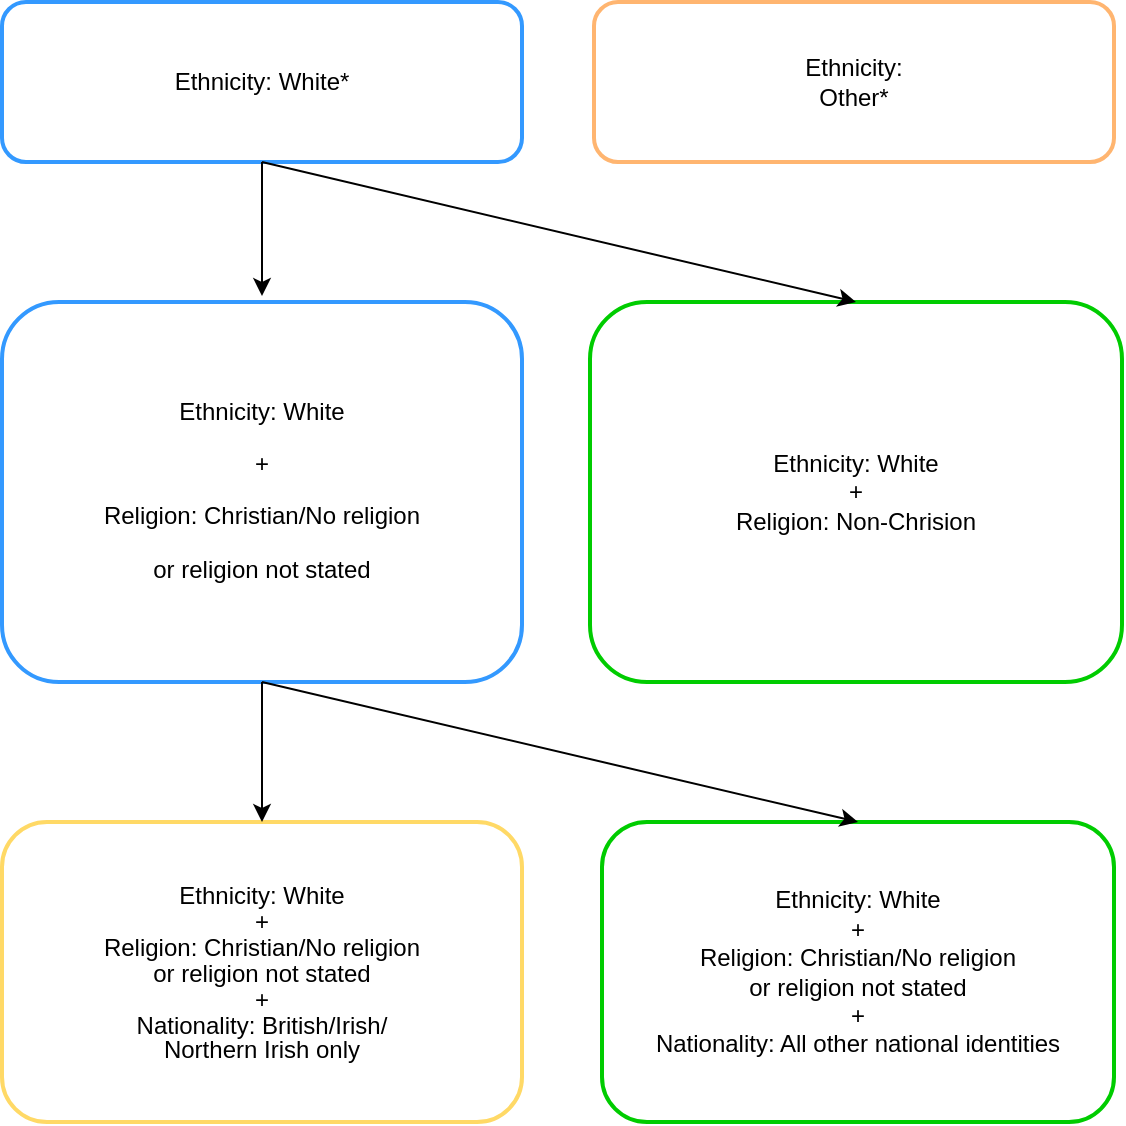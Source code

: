 <mxfile version="24.7.6">
  <diagram id="C5RBs43oDa-KdzZeNtuy" name="Page-1">
    <mxGraphModel dx="2852" dy="1502" grid="1" gridSize="10" guides="1" tooltips="1" connect="1" arrows="1" fold="1" page="1" pageScale="1" pageWidth="827" pageHeight="1169" math="0" shadow="0">
      <root>
        <mxCell id="WIyWlLk6GJQsqaUBKTNV-0" />
        <mxCell id="WIyWlLk6GJQsqaUBKTNV-1" parent="WIyWlLk6GJQsqaUBKTNV-0" />
        <mxCell id="sPinZLbwI8TbRBxIjGRS-0" value="Ethnicity: White*" style="rounded=1;whiteSpace=wrap;html=1;strokeColor=#3399FF;strokeWidth=2;" vertex="1" parent="WIyWlLk6GJQsqaUBKTNV-1">
          <mxGeometry x="134" y="340" width="260" height="80" as="geometry" />
        </mxCell>
        <mxCell id="sPinZLbwI8TbRBxIjGRS-1" value="Ethnicity: White&lt;div&gt;+&lt;/div&gt;&lt;div&gt;Religion: Christian/No religion&lt;/div&gt;&lt;div&gt;or religion not stated&lt;/div&gt;&lt;div&gt;+&lt;/div&gt;&lt;div&gt;Nationality: All other national identities&lt;br&gt;&lt;/div&gt;" style="rounded=1;whiteSpace=wrap;html=1;strokeColor=#00CC00;strokeWidth=2;" vertex="1" parent="WIyWlLk6GJQsqaUBKTNV-1">
          <mxGeometry x="434" y="750" width="256" height="150" as="geometry" />
        </mxCell>
        <mxCell id="sPinZLbwI8TbRBxIjGRS-2" value="&lt;div&gt;&lt;div&gt;&lt;span class=&quot;cf01&quot;&gt;&lt;span style=&quot;font-size:9.0pt;line-height:107%;mso-fareast-font-family:&lt;br/&gt;Calibri;mso-fareast-theme-font:minor-latin;mso-bidi-font-family:Calibri;&lt;br/&gt;mso-bidi-theme-font:minor-latin;mso-ansi-language:EN-GB;mso-fareast-language:&lt;br/&gt;EN-US;mso-bidi-language:AR-SA&quot;&gt;Ethnicity: White&lt;div&gt;+&lt;/div&gt;&lt;div&gt;Religion: Christian/No religion&lt;/div&gt;&lt;div&gt;or religion not stated&lt;/div&gt;&lt;div&gt;+&lt;/div&gt;&lt;div&gt;Nationality: British/Irish/&lt;/div&gt;&lt;div&gt;Northern Irish only&lt;/div&gt;&lt;/span&gt;&lt;/span&gt;&lt;/div&gt;&lt;/div&gt;" style="rounded=1;whiteSpace=wrap;html=1;strokeColor=#FFD966;strokeWidth=2;" vertex="1" parent="WIyWlLk6GJQsqaUBKTNV-1">
          <mxGeometry x="134" y="750" width="260" height="150" as="geometry" />
        </mxCell>
        <mxCell id="sPinZLbwI8TbRBxIjGRS-3" value="&lt;div&gt;&lt;br&gt;&lt;br&gt;&lt;table align=&quot;left&quot; cellpadding=&quot;0&quot; cellspacing=&quot;0&quot;&gt; &lt;tbody&gt;&lt;tr&gt;  &lt;td style=&quot;padding-top:0cm;padding-right:9.0pt;&lt;br/&gt;  padding-bottom:0cm;padding-left:9.0pt&quot; align=&quot;left&quot; valign=&quot;top&quot;&gt;&lt;p style=&quot;text-align:center;mso-element:frame;&lt;br/&gt;  mso-element-frame-hspace:9.0pt;mso-element-wrap:around;mso-element-anchor-vertical:&lt;br/&gt;  paragraph;mso-element-anchor-horizontal:page;mso-element-left:236.4pt;&lt;br/&gt;  mso-element-top:10.95pt;mso-height-rule:exactly&quot; align=&quot;center&quot; class=&quot;MsoNormal&quot;&gt;&lt;span style=&quot;font-size:9.0pt;line-height:107%;mso-ansi-language:EN-US&quot; lang=&quot;EN-US&quot;&gt;Ethnicity: White&lt;/span&gt;&lt;/p&gt;  &lt;p style=&quot;text-align:center;mso-element:frame;&lt;br/&gt;  mso-element-frame-hspace:9.0pt;mso-element-wrap:around;mso-element-anchor-vertical:&lt;br/&gt;  paragraph;mso-element-anchor-horizontal:page;mso-element-left:236.4pt;&lt;br/&gt;  mso-element-top:10.95pt;mso-height-rule:exactly&quot; align=&quot;center&quot; class=&quot;MsoNormal&quot;&gt;&lt;span style=&quot;font-size:9.0pt;line-height:107%;mso-ansi-language:EN-US&quot; lang=&quot;EN-US&quot;&gt;+&lt;/span&gt;&lt;/p&gt;  &lt;p style=&quot;text-align:center;mso-element:frame;&lt;br/&gt;  mso-element-frame-hspace:9.0pt;mso-element-wrap:around;mso-element-anchor-vertical:&lt;br/&gt;  paragraph;mso-element-anchor-horizontal:page;mso-element-left:236.4pt;&lt;br/&gt;  mso-element-top:10.95pt;mso-height-rule:exactly&quot; align=&quot;center&quot; class=&quot;MsoNormal&quot;&gt;&lt;span style=&quot;font-size:9.0pt;line-height:107%;mso-bidi-font-family:Calibri;&lt;br/&gt;  mso-bidi-theme-font:minor-latin;mso-ansi-language:EN-US&quot; lang=&quot;EN-US&quot;&gt;Religion: &lt;/span&gt;&lt;span class=&quot;cf01&quot;&gt;&lt;span style=&quot;font-size:9.0pt;line-height:107%;mso-bidi-font-family:&lt;br/&gt;  Calibri;mso-bidi-theme-font:minor-latin&quot;&gt;Christian/No religion&lt;/span&gt;&lt;/span&gt;&lt;/p&gt;  &lt;/td&gt; &lt;/tr&gt;&lt;/tbody&gt;&lt;/table&gt;&lt;br&gt;&lt;br&gt;&lt;/div&gt;&lt;br&gt;&lt;br&gt;&lt;span class=&quot;cf01&quot;&gt;&lt;span style=&quot;font-size:9.0pt;line-height:107%;mso-fareast-font-family:&lt;br/&gt;Calibri;mso-fareast-theme-font:minor-latin;mso-bidi-font-family:Calibri;&lt;br/&gt;mso-bidi-theme-font:minor-latin;mso-ansi-language:EN-GB;mso-fareast-language:&lt;br/&gt;EN-US;mso-bidi-language:AR-SA&quot;&gt;or religion not stated&lt;/span&gt;&lt;/span&gt;&lt;br&gt;&lt;table align=&quot;left&quot; cellpadding=&quot;0&quot; cellspacing=&quot;0&quot;&gt;&lt;tbody&gt;&lt;tr&gt;&lt;td style=&quot;padding-top:0cm;padding-right:9.0pt;&lt;br/&gt;  padding-bottom:0cm;padding-left:9.0pt&quot; align=&quot;left&quot; valign=&quot;top&quot;&gt;&lt;br&gt;&lt;br&gt;  &lt;/td&gt; &lt;/tr&gt;&lt;/tbody&gt;&lt;/table&gt;&lt;br&gt;&lt;br&gt;&lt;div&gt;&lt;br&gt;&lt;/div&gt;" style="rounded=1;whiteSpace=wrap;html=1;strokeColor=#3399FF;strokeWidth=2;" vertex="1" parent="WIyWlLk6GJQsqaUBKTNV-1">
          <mxGeometry x="134" y="490" width="260" height="190" as="geometry" />
        </mxCell>
        <mxCell id="sPinZLbwI8TbRBxIjGRS-4" value="Ethnicity: White&lt;div&gt;+&lt;/div&gt;&lt;div&gt;Religion: Non-Chrision&lt;/div&gt;" style="rounded=1;whiteSpace=wrap;html=1;strokeColor=#00CC00;strokeWidth=2;" vertex="1" parent="WIyWlLk6GJQsqaUBKTNV-1">
          <mxGeometry x="428" y="490" width="266" height="190" as="geometry" />
        </mxCell>
        <mxCell id="sPinZLbwI8TbRBxIjGRS-5" value="&lt;span style=&quot;font-size:9.0pt;line-height:&lt;br/&gt;107%;font-family:&amp;quot;Calibri&amp;quot;,sans-serif;mso-ascii-theme-font:minor-latin;&lt;br/&gt;mso-fareast-font-family:Calibri;mso-fareast-theme-font:minor-latin;mso-hansi-theme-font:&lt;br/&gt;minor-latin;mso-bidi-font-family:&amp;quot;Times New Roman&amp;quot;;mso-bidi-theme-font:minor-bidi;&lt;br/&gt;mso-ansi-language:EN-US;mso-fareast-language:EN-US;mso-bidi-language:AR-SA&quot; lang=&quot;EN-US&quot;&gt;Ethnicity:&lt;br/&gt;Other*&lt;/span&gt;" style="rounded=1;whiteSpace=wrap;html=1;strokeColor=#FFB570;strokeWidth=2;" vertex="1" parent="WIyWlLk6GJQsqaUBKTNV-1">
          <mxGeometry x="430" y="340" width="260" height="80" as="geometry" />
        </mxCell>
        <mxCell id="sPinZLbwI8TbRBxIjGRS-6" value="" style="endArrow=classic;html=1;rounded=0;exitX=0.5;exitY=1;exitDx=0;exitDy=0;" edge="1" parent="WIyWlLk6GJQsqaUBKTNV-1" source="sPinZLbwI8TbRBxIjGRS-0">
          <mxGeometry width="50" height="50" relative="1" as="geometry">
            <mxPoint x="264" y="410" as="sourcePoint" />
            <mxPoint x="264" y="487" as="targetPoint" />
          </mxGeometry>
        </mxCell>
        <mxCell id="sPinZLbwI8TbRBxIjGRS-7" value="" style="endArrow=classic;html=1;rounded=0;entryX=0.5;entryY=0;entryDx=0;entryDy=0;exitX=0.5;exitY=1;exitDx=0;exitDy=0;" edge="1" parent="WIyWlLk6GJQsqaUBKTNV-1" source="sPinZLbwI8TbRBxIjGRS-0" target="sPinZLbwI8TbRBxIjGRS-4">
          <mxGeometry width="50" height="50" relative="1" as="geometry">
            <mxPoint x="264" y="410" as="sourcePoint" />
            <mxPoint x="314" y="450" as="targetPoint" />
          </mxGeometry>
        </mxCell>
        <mxCell id="sPinZLbwI8TbRBxIjGRS-8" value="" style="endArrow=classic;html=1;rounded=0;entryX=0.5;entryY=0;entryDx=0;entryDy=0;exitX=0.5;exitY=1;exitDx=0;exitDy=0;" edge="1" parent="WIyWlLk6GJQsqaUBKTNV-1" source="sPinZLbwI8TbRBxIjGRS-3" target="sPinZLbwI8TbRBxIjGRS-1">
          <mxGeometry width="50" height="50" relative="1" as="geometry">
            <mxPoint x="274" y="510" as="sourcePoint" />
            <mxPoint x="424" y="550" as="targetPoint" />
          </mxGeometry>
        </mxCell>
        <mxCell id="sPinZLbwI8TbRBxIjGRS-9" value="" style="endArrow=classic;html=1;rounded=0;exitX=0.5;exitY=1;exitDx=0;exitDy=0;entryX=0.5;entryY=0;entryDx=0;entryDy=0;" edge="1" parent="WIyWlLk6GJQsqaUBKTNV-1" source="sPinZLbwI8TbRBxIjGRS-3" target="sPinZLbwI8TbRBxIjGRS-2">
          <mxGeometry width="50" height="50" relative="1" as="geometry">
            <mxPoint x="274" y="510" as="sourcePoint" />
            <mxPoint x="344" y="620" as="targetPoint" />
          </mxGeometry>
        </mxCell>
      </root>
    </mxGraphModel>
  </diagram>
</mxfile>
